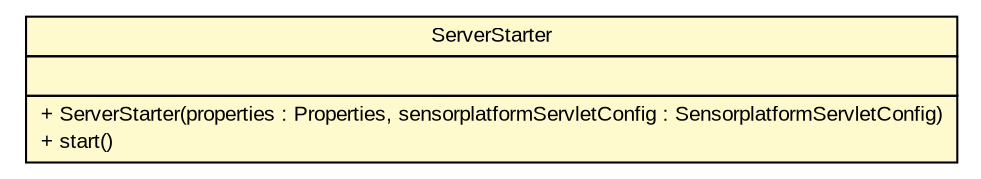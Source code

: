 #!/usr/local/bin/dot
#
# Class diagram 
# Generated by UMLGraph version R5_6 (http://www.umlgraph.org/)
#

digraph G {
	edge [fontname="arial",fontsize=10,labelfontname="arial",labelfontsize=10];
	node [fontname="arial",fontsize=10,shape=plaintext];
	nodesep=0.25;
	ranksep=0.5;
	// de.fhg.fit.biomos.sensorplatform.web.ServerStarter
	c5859 [label=<<table title="de.fhg.fit.biomos.sensorplatform.web.ServerStarter" border="0" cellborder="1" cellspacing="0" cellpadding="2" port="p" bgcolor="lemonChiffon" href="./ServerStarter.html">
		<tr><td><table border="0" cellspacing="0" cellpadding="1">
<tr><td align="center" balign="center"> ServerStarter </td></tr>
		</table></td></tr>
		<tr><td><table border="0" cellspacing="0" cellpadding="1">
<tr><td align="left" balign="left">  </td></tr>
		</table></td></tr>
		<tr><td><table border="0" cellspacing="0" cellpadding="1">
<tr><td align="left" balign="left"> + ServerStarter(properties : Properties, sensorplatformServletConfig : SensorplatformServletConfig) </td></tr>
<tr><td align="left" balign="left"> + start() </td></tr>
		</table></td></tr>
		</table>>, URL="./ServerStarter.html", fontname="arial", fontcolor="black", fontsize=10.0];
}

